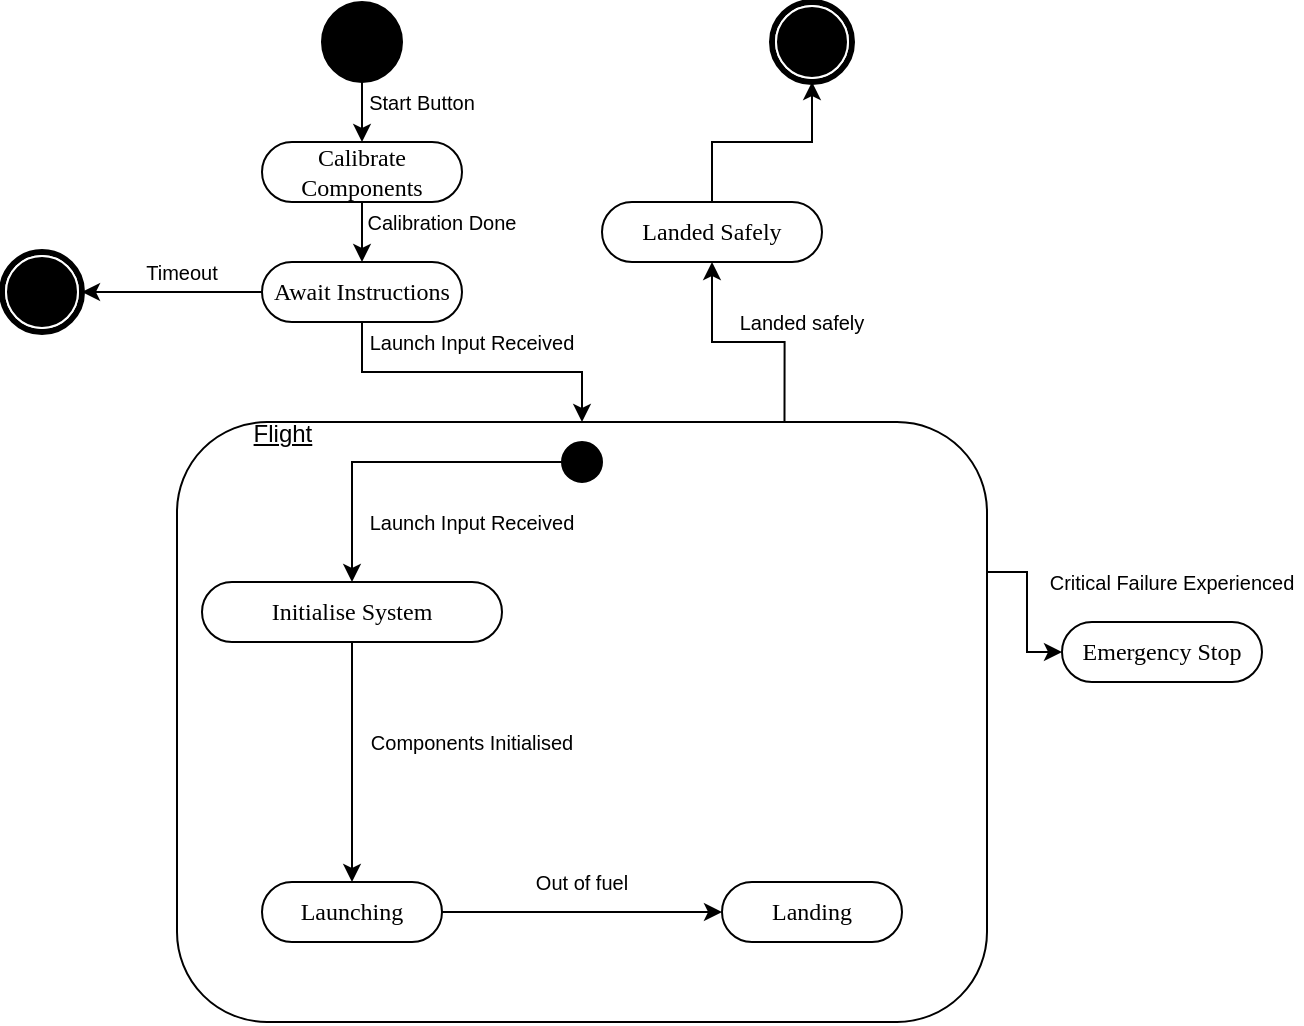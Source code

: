 <mxfile version="13.1.14" type="device"><diagram name="Page-1" id="0783ab3e-0a74-02c8-0abd-f7b4e66b4bec"><mxGraphModel dx="-170" dy="621" grid="1" gridSize="10" guides="1" tooltips="1" connect="1" arrows="1" fold="1" page="1" pageScale="1" pageWidth="850" pageHeight="1100" background="#ffffff" math="0" shadow="0"><root><mxCell id="0"/><mxCell id="1" parent="0"/><mxCell id="4SslwI9pb-yvxqjK2WWK-11" style="edgeStyle=orthogonalEdgeStyle;rounded=0;orthogonalLoop=1;jettySize=auto;html=1;exitX=1;exitY=0.25;exitDx=0;exitDy=0;" edge="1" parent="1" source="4SslwI9pb-yvxqjK2WWK-9" target="4SslwI9pb-yvxqjK2WWK-5"><mxGeometry relative="1" as="geometry"/></mxCell><mxCell id="4SslwI9pb-yvxqjK2WWK-27" style="edgeStyle=orthogonalEdgeStyle;rounded=0;orthogonalLoop=1;jettySize=auto;html=1;exitX=0.75;exitY=0;exitDx=0;exitDy=0;" edge="1" parent="1" source="4SslwI9pb-yvxqjK2WWK-9" target="4SslwI9pb-yvxqjK2WWK-24"><mxGeometry relative="1" as="geometry"/></mxCell><mxCell id="4SslwI9pb-yvxqjK2WWK-9" value="&lt;u&gt;Flight&lt;/u&gt;&lt;span&gt;&amp;nbsp; &amp;nbsp; &amp;nbsp; &amp;nbsp; &amp;nbsp; &amp;nbsp; &amp;nbsp; &amp;nbsp; &amp;nbsp; &amp;nbsp; &amp;nbsp; &amp;nbsp; &amp;nbsp; &amp;nbsp; &amp;nbsp; &amp;nbsp; &amp;nbsp; &amp;nbsp; &amp;nbsp; &amp;nbsp; &amp;nbsp; &amp;nbsp; &amp;nbsp; &amp;nbsp; &amp;nbsp; &amp;nbsp; &amp;nbsp; &amp;nbsp; &amp;nbsp; &amp;nbsp; &amp;nbsp; &amp;nbsp; &amp;nbsp; &amp;nbsp; &amp;nbsp; &amp;nbsp; &amp;nbsp; &amp;nbsp; &amp;nbsp; &amp;nbsp; &amp;nbsp; &amp;nbsp; &amp;nbsp; &amp;nbsp; &amp;nbsp;&amp;nbsp;&lt;br&gt;&lt;br&gt;&lt;br&gt;&lt;br&gt;&lt;br&gt;&lt;br&gt;&lt;br&gt;&lt;br&gt;&lt;br&gt;&lt;br&gt;&lt;br&gt;&lt;br&gt;&lt;br&gt;&lt;br&gt;&lt;br&gt;&lt;br&gt;&lt;br&gt;&lt;br&gt;&lt;br&gt;&lt;br&gt;&lt;br&gt;&lt;/span&gt;" style="rounded=1;whiteSpace=wrap;html=1;" vertex="1" parent="1"><mxGeometry x="1137.5" y="270" width="405" height="300" as="geometry"/></mxCell><mxCell id="4SslwI9pb-yvxqjK2WWK-21" style="edgeStyle=orthogonalEdgeStyle;rounded=0;orthogonalLoop=1;jettySize=auto;html=1;entryX=0.5;entryY=0;entryDx=0;entryDy=0;" edge="1" parent="1" source="4SslwI9pb-yvxqjK2WWK-1" target="4SslwI9pb-yvxqjK2WWK-4"><mxGeometry relative="1" as="geometry"/></mxCell><mxCell id="4SslwI9pb-yvxqjK2WWK-1" value="" style="ellipse;whiteSpace=wrap;html=1;rounded=0;shadow=0;comic=0;labelBackgroundColor=none;strokeWidth=1;fillColor=#000000;fontFamily=Verdana;fontSize=12;align=center;" vertex="1" parent="1"><mxGeometry x="1210" y="60" width="40" height="40" as="geometry"/></mxCell><mxCell id="4SslwI9pb-yvxqjK2WWK-22" style="edgeStyle=orthogonalEdgeStyle;rounded=0;orthogonalLoop=1;jettySize=auto;html=1;" edge="1" parent="1" source="4SslwI9pb-yvxqjK2WWK-4" target="4SslwI9pb-yvxqjK2WWK-20"><mxGeometry relative="1" as="geometry"/></mxCell><mxCell id="4SslwI9pb-yvxqjK2WWK-4" value="Calibrate Components" style="rounded=1;whiteSpace=wrap;html=1;shadow=0;comic=0;labelBackgroundColor=none;strokeWidth=1;fontFamily=Verdana;fontSize=12;align=center;arcSize=50;" vertex="1" parent="1"><mxGeometry x="1180" y="130" width="100" height="30" as="geometry"/></mxCell><mxCell id="4SslwI9pb-yvxqjK2WWK-5" value="Emergency Stop" style="rounded=1;whiteSpace=wrap;html=1;shadow=0;comic=0;labelBackgroundColor=none;strokeWidth=1;fontFamily=Verdana;fontSize=12;align=center;arcSize=50;" vertex="1" parent="1"><mxGeometry x="1580" y="370" width="100" height="30" as="geometry"/></mxCell><mxCell id="4SslwI9pb-yvxqjK2WWK-14" style="edgeStyle=orthogonalEdgeStyle;rounded=0;orthogonalLoop=1;jettySize=auto;html=1;exitX=0.5;exitY=1;exitDx=0;exitDy=0;" edge="1" parent="1" source="4SslwI9pb-yvxqjK2WWK-6" target="4SslwI9pb-yvxqjK2WWK-7"><mxGeometry relative="1" as="geometry"/></mxCell><mxCell id="4SslwI9pb-yvxqjK2WWK-6" value="Initialise System" style="rounded=1;whiteSpace=wrap;html=1;shadow=0;comic=0;labelBackgroundColor=none;strokeWidth=1;fontFamily=Verdana;fontSize=12;align=center;arcSize=50;" vertex="1" parent="1"><mxGeometry x="1150" y="350" width="150" height="30" as="geometry"/></mxCell><mxCell id="4SslwI9pb-yvxqjK2WWK-17" style="edgeStyle=orthogonalEdgeStyle;rounded=0;orthogonalLoop=1;jettySize=auto;html=1;exitX=1;exitY=0.5;exitDx=0;exitDy=0;entryX=0;entryY=0.5;entryDx=0;entryDy=0;" edge="1" parent="1" source="4SslwI9pb-yvxqjK2WWK-7" target="4SslwI9pb-yvxqjK2WWK-16"><mxGeometry relative="1" as="geometry"/></mxCell><mxCell id="4SslwI9pb-yvxqjK2WWK-7" value="Launching" style="rounded=1;whiteSpace=wrap;html=1;shadow=0;comic=0;labelBackgroundColor=none;strokeWidth=1;fontFamily=Verdana;fontSize=12;align=center;arcSize=50;" vertex="1" parent="1"><mxGeometry x="1180" y="500" width="90" height="30" as="geometry"/></mxCell><mxCell id="4SslwI9pb-yvxqjK2WWK-18" style="edgeStyle=orthogonalEdgeStyle;rounded=0;orthogonalLoop=1;jettySize=auto;html=1;exitX=0;exitY=0.5;exitDx=0;exitDy=0;" edge="1" parent="1" source="4SslwI9pb-yvxqjK2WWK-12" target="4SslwI9pb-yvxqjK2WWK-6"><mxGeometry relative="1" as="geometry"/></mxCell><mxCell id="4SslwI9pb-yvxqjK2WWK-12" value="" style="ellipse;whiteSpace=wrap;html=1;rounded=0;shadow=0;comic=0;labelBackgroundColor=none;strokeWidth=1;fillColor=#000000;fontFamily=Verdana;fontSize=12;align=center;" vertex="1" parent="1"><mxGeometry x="1330" y="280" width="20" height="20" as="geometry"/></mxCell><mxCell id="4SslwI9pb-yvxqjK2WWK-16" value="Landing" style="rounded=1;whiteSpace=wrap;html=1;shadow=0;comic=0;labelBackgroundColor=none;strokeWidth=1;fontFamily=Verdana;fontSize=12;align=center;arcSize=50;" vertex="1" parent="1"><mxGeometry x="1410" y="500" width="90" height="30" as="geometry"/></mxCell><mxCell id="4SslwI9pb-yvxqjK2WWK-23" style="edgeStyle=orthogonalEdgeStyle;rounded=0;orthogonalLoop=1;jettySize=auto;html=1;" edge="1" parent="1" source="4SslwI9pb-yvxqjK2WWK-20" target="4SslwI9pb-yvxqjK2WWK-9"><mxGeometry relative="1" as="geometry"/></mxCell><mxCell id="4SslwI9pb-yvxqjK2WWK-33" style="edgeStyle=orthogonalEdgeStyle;rounded=0;orthogonalLoop=1;jettySize=auto;html=1;entryX=1;entryY=0.5;entryDx=0;entryDy=0;" edge="1" parent="1" source="4SslwI9pb-yvxqjK2WWK-20" target="4SslwI9pb-yvxqjK2WWK-32"><mxGeometry relative="1" as="geometry"/></mxCell><mxCell id="4SslwI9pb-yvxqjK2WWK-20" value="Await Instructions" style="rounded=1;whiteSpace=wrap;html=1;shadow=0;comic=0;labelBackgroundColor=none;strokeWidth=1;fontFamily=Verdana;fontSize=12;align=center;arcSize=50;" vertex="1" parent="1"><mxGeometry x="1180" y="190" width="100" height="30" as="geometry"/></mxCell><mxCell id="4SslwI9pb-yvxqjK2WWK-26" style="edgeStyle=orthogonalEdgeStyle;rounded=0;orthogonalLoop=1;jettySize=auto;html=1;exitX=0.5;exitY=0;exitDx=0;exitDy=0;entryX=0.5;entryY=1;entryDx=0;entryDy=0;" edge="1" parent="1" source="4SslwI9pb-yvxqjK2WWK-24" target="4SslwI9pb-yvxqjK2WWK-25"><mxGeometry relative="1" as="geometry"/></mxCell><mxCell id="4SslwI9pb-yvxqjK2WWK-24" value="Landed Safely" style="rounded=1;whiteSpace=wrap;html=1;shadow=0;comic=0;labelBackgroundColor=none;strokeWidth=1;fontFamily=Verdana;fontSize=12;align=center;arcSize=50;" vertex="1" parent="1"><mxGeometry x="1350" y="160" width="110" height="30" as="geometry"/></mxCell><mxCell id="4SslwI9pb-yvxqjK2WWK-25" value="" style="shape=mxgraph.bpmn.shape;html=1;verticalLabelPosition=bottom;labelBackgroundColor=#ffffff;verticalAlign=top;perimeter=ellipsePerimeter;outline=end;symbol=terminate;rounded=0;shadow=0;comic=0;strokeWidth=1;fontFamily=Verdana;fontSize=12;align=center;" vertex="1" parent="1"><mxGeometry x="1435" y="60" width="40" height="40" as="geometry"/></mxCell><mxCell id="4SslwI9pb-yvxqjK2WWK-29" value="&lt;font style=&quot;font-size: 10px&quot;&gt;Start Button&lt;/font&gt;" style="text;html=1;strokeColor=none;fillColor=none;align=center;verticalAlign=middle;whiteSpace=wrap;rounded=0;" vertex="1" parent="1"><mxGeometry x="1220" y="100" width="80" height="20" as="geometry"/></mxCell><mxCell id="4SslwI9pb-yvxqjK2WWK-30" value="&lt;font style=&quot;font-size: 10px&quot;&gt;Calibration Done&lt;/font&gt;" style="text;html=1;strokeColor=none;fillColor=none;align=center;verticalAlign=middle;whiteSpace=wrap;rounded=0;" vertex="1" parent="1"><mxGeometry x="1230" y="160" width="80" height="20" as="geometry"/></mxCell><mxCell id="4SslwI9pb-yvxqjK2WWK-31" value="&lt;span style=&quot;font-size: 10px&quot;&gt;Launch Input Received&lt;/span&gt;" style="text;html=1;strokeColor=none;fillColor=none;align=center;verticalAlign=middle;whiteSpace=wrap;rounded=0;" vertex="1" parent="1"><mxGeometry x="1230" y="220" width="110" height="20" as="geometry"/></mxCell><mxCell id="4SslwI9pb-yvxqjK2WWK-32" value="" style="shape=mxgraph.bpmn.shape;html=1;verticalLabelPosition=bottom;labelBackgroundColor=#ffffff;verticalAlign=top;perimeter=ellipsePerimeter;outline=end;symbol=terminate;rounded=0;shadow=0;comic=0;strokeWidth=1;fontFamily=Verdana;fontSize=12;align=center;" vertex="1" parent="1"><mxGeometry x="1050" y="185" width="40" height="40" as="geometry"/></mxCell><mxCell id="4SslwI9pb-yvxqjK2WWK-34" value="&lt;font style=&quot;font-size: 10px&quot;&gt;Timeout&lt;/font&gt;" style="text;html=1;strokeColor=none;fillColor=none;align=center;verticalAlign=middle;whiteSpace=wrap;rounded=0;" vertex="1" parent="1"><mxGeometry x="1100" y="185" width="80" height="20" as="geometry"/></mxCell><mxCell id="4SslwI9pb-yvxqjK2WWK-35" value="&lt;span style=&quot;font-size: 10px&quot;&gt;Launch Input Received&lt;/span&gt;" style="text;html=1;strokeColor=none;fillColor=none;align=center;verticalAlign=middle;whiteSpace=wrap;rounded=0;" vertex="1" parent="1"><mxGeometry x="1230" y="310" width="110" height="20" as="geometry"/></mxCell><mxCell id="4SslwI9pb-yvxqjK2WWK-36" value="&lt;span style=&quot;font-size: 10px&quot;&gt;Components Initialised&lt;/span&gt;" style="text;html=1;strokeColor=none;fillColor=none;align=center;verticalAlign=middle;whiteSpace=wrap;rounded=0;" vertex="1" parent="1"><mxGeometry x="1230" y="420" width="110" height="20" as="geometry"/></mxCell><mxCell id="4SslwI9pb-yvxqjK2WWK-37" value="&lt;span style=&quot;font-size: 10px&quot;&gt;Out of fuel&lt;/span&gt;" style="text;html=1;strokeColor=none;fillColor=none;align=center;verticalAlign=middle;whiteSpace=wrap;rounded=0;" vertex="1" parent="1"><mxGeometry x="1285" y="490" width="110" height="20" as="geometry"/></mxCell><mxCell id="4SslwI9pb-yvxqjK2WWK-38" value="&lt;span style=&quot;font-size: 10px&quot;&gt;Landed safely&lt;/span&gt;" style="text;html=1;strokeColor=none;fillColor=none;align=center;verticalAlign=middle;whiteSpace=wrap;rounded=0;" vertex="1" parent="1"><mxGeometry x="1410" y="210" width="80" height="20" as="geometry"/></mxCell><mxCell id="4SslwI9pb-yvxqjK2WWK-39" value="&lt;span style=&quot;font-size: 10px&quot;&gt;Critical Failure Experienced&lt;/span&gt;" style="text;html=1;strokeColor=none;fillColor=none;align=center;verticalAlign=middle;whiteSpace=wrap;rounded=0;" vertex="1" parent="1"><mxGeometry x="1570" y="340" width="130" height="20" as="geometry"/></mxCell></root></mxGraphModel></diagram></mxfile>
